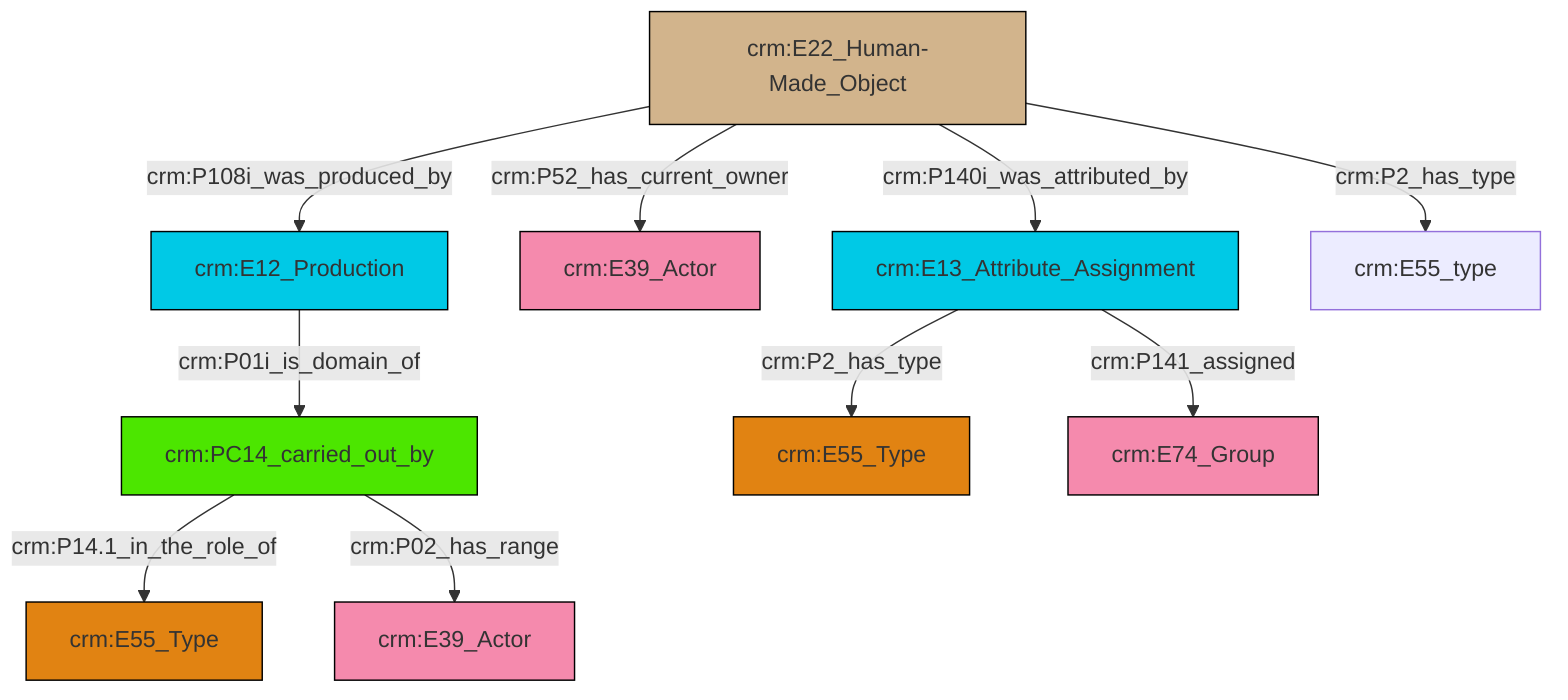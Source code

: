 graph TD
classDef Literal fill:#f2f2f2,stroke:#000000;
classDef CRM_Entity fill:#FFFFFF,stroke:#000000;
classDef Temporal_Entity fill:#00C9E6, stroke:#000000;
classDef Type fill:#E18312, stroke:#000000;
classDef Time-Span fill:#2C9C91, stroke:#000000;
classDef Appellation fill:#FFEB7F, stroke:#000000;
classDef Place fill:#008836, stroke:#000000;
classDef Persistent_Item fill:#B266B2, stroke:#000000;
classDef Conceptual_Object fill:#FFD700, stroke:#000000;
classDef Physical_Thing fill:#D2B48C, stroke:#000000;
classDef Actor fill:#f58aad, stroke:#000000;
classDef PC_Classes fill:#4ce600, stroke:#000000;
classDef Multi fill:#cccccc,stroke:#000000;

2["crm:PC14_carried_out_by"]:::PC_Classes -->|crm:P14.1_in_the_role_of| 0["crm:E55_Type"]:::Type
5["crm:E22_Human-Made_Object"]:::Physical_Thing -->|crm:P108i_was_produced_by| 3["crm:E12_Production"]:::Temporal_Entity
3["crm:E12_Production"]:::Temporal_Entity -->|crm:P01i_is_domain_of| 2["crm:PC14_carried_out_by"]:::PC_Classes
8["crm:E13_Attribute_Assignment"]:::Temporal_Entity -->|crm:P2_has_type| 11["crm:E55_Type"]:::Type
8["crm:E13_Attribute_Assignment"]:::Temporal_Entity -->|crm:P141_assigned| 12["crm:E74_Group"]:::Actor
2["crm:PC14_carried_out_by"]:::PC_Classes -->|crm:P02_has_range| 14["crm:E39_Actor"]:::Actor
5["crm:E22_Human-Made_Object"]:::Physical_Thing -->|crm:P52_has_current_owner| 6["crm:E39_Actor"]:::Actor
5["crm:E22_Human-Made_Object"]:::Physical_Thing -->|crm:P140i_was_attributed_by| 8["crm:E13_Attribute_Assignment"]:::Temporal_Entity
5["crm:E22_Human-Made_Object"]:::Physical_Thing -->|crm:P2_has_type| 15["crm:E55_type"]:::Default